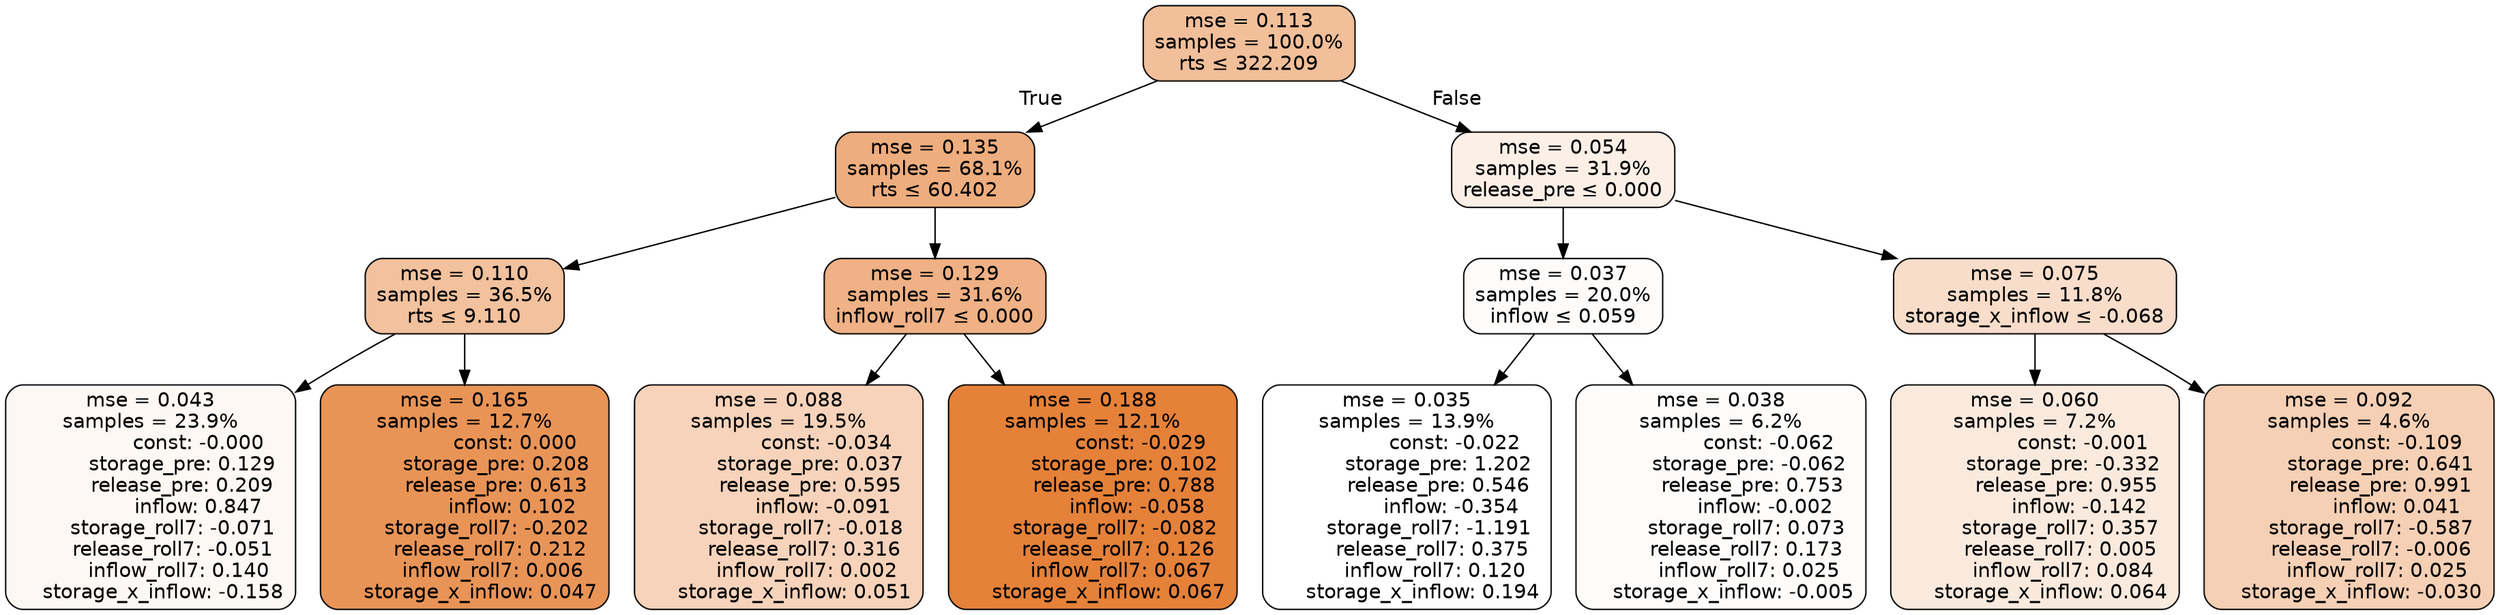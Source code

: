 digraph tree {
bgcolor="transparent"
node [shape=rectangle, style="filled, rounded", color="black", fontname=helvetica] ;
edge [fontname=helvetica] ;
	"0" [label="mse = 0.113
samples = 100.0%
rts &le; 322.209", fillcolor="#f1bf9a"]
	"1" [label="mse = 0.135
samples = 68.1%
rts &le; 60.402", fillcolor="#eead7e"]
	"2" [label="mse = 0.110
samples = 36.5%
rts &le; 9.110", fillcolor="#f2c19d"]
	"3" [label="mse = 0.043
samples = 23.9%
               const: -0.000
          storage_pre: 0.129
          release_pre: 0.209
               inflow: 0.847
       storage_roll7: -0.071
       release_roll7: -0.051
         inflow_roll7: 0.140
    storage_x_inflow: -0.158", fillcolor="#fdf8f4"]
	"4" [label="mse = 0.165
samples = 12.7%
                const: 0.000
          storage_pre: 0.208
          release_pre: 0.613
               inflow: 0.102
       storage_roll7: -0.202
        release_roll7: 0.212
         inflow_roll7: 0.006
     storage_x_inflow: 0.047", fillcolor="#e99457"]
	"5" [label="mse = 0.129
samples = 31.6%
inflow_roll7 &le; 0.000", fillcolor="#efb185"]
	"6" [label="mse = 0.088
samples = 19.5%
               const: -0.034
          storage_pre: 0.037
          release_pre: 0.595
              inflow: -0.091
       storage_roll7: -0.018
        release_roll7: 0.316
         inflow_roll7: 0.002
     storage_x_inflow: 0.051", fillcolor="#f6d3ba"]
	"7" [label="mse = 0.188
samples = 12.1%
               const: -0.029
          storage_pre: 0.102
          release_pre: 0.788
              inflow: -0.058
       storage_roll7: -0.082
        release_roll7: 0.126
         inflow_roll7: 0.067
     storage_x_inflow: 0.067", fillcolor="#e58139"]
	"8" [label="mse = 0.054
samples = 31.9%
release_pre &le; 0.000", fillcolor="#fbefe6"]
	"9" [label="mse = 0.037
samples = 20.0%
inflow &le; 0.059", fillcolor="#fefcfb"]
	"10" [label="mse = 0.035
samples = 13.9%
               const: -0.022
          storage_pre: 1.202
          release_pre: 0.546
              inflow: -0.354
       storage_roll7: -1.191
        release_roll7: 0.375
         inflow_roll7: 0.120
     storage_x_inflow: 0.194", fillcolor="#ffffff"]
	"11" [label="mse = 0.038
samples = 6.2%
               const: -0.062
         storage_pre: -0.062
          release_pre: 0.753
              inflow: -0.002
        storage_roll7: 0.073
        release_roll7: 0.173
         inflow_roll7: 0.025
    storage_x_inflow: -0.005", fillcolor="#fefcfa"]
	"12" [label="mse = 0.075
samples = 11.8%
storage_x_inflow &le; -0.068", fillcolor="#f8ddca"]
	"13" [label="mse = 0.060
samples = 7.2%
               const: -0.001
         storage_pre: -0.332
          release_pre: 0.955
              inflow: -0.142
        storage_roll7: 0.357
        release_roll7: 0.005
         inflow_roll7: 0.084
     storage_x_inflow: 0.064", fillcolor="#faeade"]
	"14" [label="mse = 0.092
samples = 4.6%
               const: -0.109
          storage_pre: 0.641
          release_pre: 0.991
               inflow: 0.041
       storage_roll7: -0.587
       release_roll7: -0.006
         inflow_roll7: 0.025
    storage_x_inflow: -0.030", fillcolor="#f5d0b5"]

	"0" -> "1" [labeldistance=2.5, labelangle=45, headlabel="True"]
	"1" -> "2"
	"2" -> "3"
	"2" -> "4"
	"1" -> "5"
	"5" -> "6"
	"5" -> "7"
	"0" -> "8" [labeldistance=2.5, labelangle=-45, headlabel="False"]
	"8" -> "9"
	"9" -> "10"
	"9" -> "11"
	"8" -> "12"
	"12" -> "13"
	"12" -> "14"
}